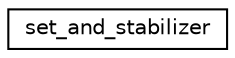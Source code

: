 digraph "Graphical Class Hierarchy"
{
  edge [fontname="Helvetica",fontsize="10",labelfontname="Helvetica",labelfontsize="10"];
  node [fontname="Helvetica",fontsize="10",shape=record];
  rankdir="LR";
  Node0 [label="set_and_stabilizer",height=0.2,width=0.4,color="black", fillcolor="white", style="filled",URL="$de/df6/classset__and__stabilizer.html"];
}
